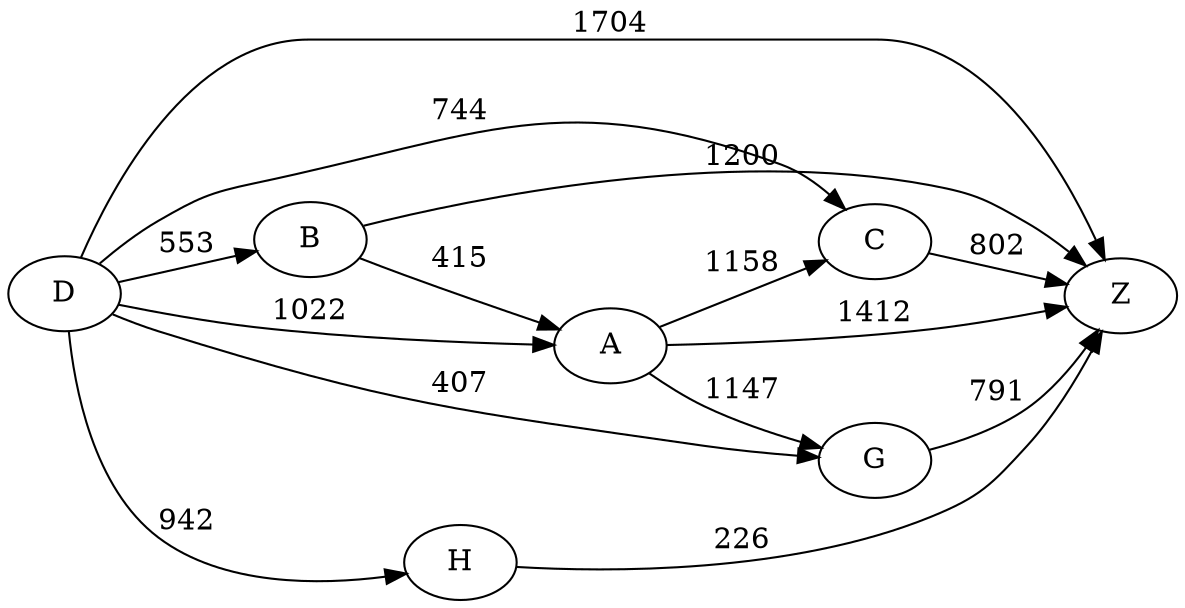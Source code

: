 digraph G {
	rankdir=LR size="8,5"
	D
	A
	D -> A [label=1022]
	D
	Z
	D -> Z [label=1704]
	D
	B
	D -> B [label=553]
	D
	H
	D -> H [label=942]
	D
	G
	D -> G [label=407]
	D
	C
	D -> C [label=744]
	A
	C
	A -> C [label=1158]
	A
	Z
	A -> Z [label=1412]
	A
	G
	A -> G [label=1147]
	C
	Z
	C -> Z [label=802]
	B
	Z
	B -> Z [label=1200]
	B
	A
	B -> A [label=415]
	H
	Z
	H -> Z [label=226]
	G
	Z
	G -> Z [label=791]
}
